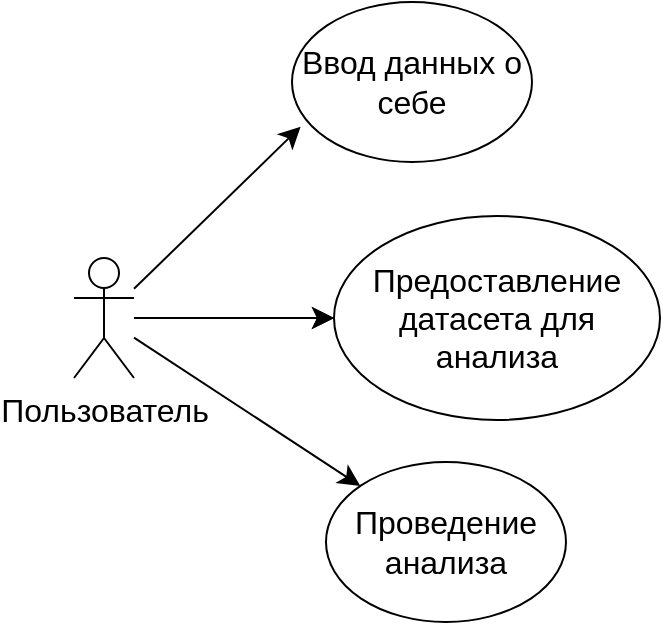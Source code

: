 <mxfile version="22.0.8" type="github">
  <diagram name="Страница — 1" id="O3C2eEDDr393xnjBei2A">
    <mxGraphModel dx="1233" dy="613" grid="0" gridSize="10" guides="1" tooltips="1" connect="1" arrows="1" fold="1" page="0" pageScale="1" pageWidth="827" pageHeight="1169" math="0" shadow="0">
      <root>
        <mxCell id="0" />
        <mxCell id="1" parent="0" />
        <mxCell id="O0mWV2WqzbjUr7fHWTJI-2" style="edgeStyle=none;curved=1;rounded=0;orthogonalLoop=1;jettySize=auto;html=1;fontSize=12;startSize=8;endSize=8;" edge="1" parent="1" source="O0mWV2WqzbjUr7fHWTJI-1">
          <mxGeometry relative="1" as="geometry">
            <mxPoint x="209.333" y="98.333" as="targetPoint" />
          </mxGeometry>
        </mxCell>
        <mxCell id="O0mWV2WqzbjUr7fHWTJI-4" style="edgeStyle=none;curved=1;rounded=0;orthogonalLoop=1;jettySize=auto;html=1;fontSize=12;startSize=8;endSize=8;entryX=0;entryY=0.5;entryDx=0;entryDy=0;" edge="1" parent="1" source="O0mWV2WqzbjUr7fHWTJI-1" target="O0mWV2WqzbjUr7fHWTJI-5">
          <mxGeometry relative="1" as="geometry">
            <mxPoint x="208.267" y="256.733" as="targetPoint" />
          </mxGeometry>
        </mxCell>
        <mxCell id="O0mWV2WqzbjUr7fHWTJI-13" value="" style="edgeStyle=none;curved=1;rounded=0;orthogonalLoop=1;jettySize=auto;html=1;fontSize=12;startSize=8;endSize=8;" edge="1" parent="1" source="O0mWV2WqzbjUr7fHWTJI-1" target="O0mWV2WqzbjUr7fHWTJI-5">
          <mxGeometry relative="1" as="geometry" />
        </mxCell>
        <mxCell id="O0mWV2WqzbjUr7fHWTJI-14" style="edgeStyle=none;curved=1;rounded=0;orthogonalLoop=1;jettySize=auto;html=1;fontSize=12;startSize=8;endSize=8;" edge="1" parent="1" source="O0mWV2WqzbjUr7fHWTJI-1" target="O0mWV2WqzbjUr7fHWTJI-15">
          <mxGeometry relative="1" as="geometry">
            <mxPoint x="229.667" y="273.667" as="targetPoint" />
          </mxGeometry>
        </mxCell>
        <mxCell id="O0mWV2WqzbjUr7fHWTJI-1" value="Пользователь" style="shape=umlActor;verticalLabelPosition=bottom;verticalAlign=top;html=1;outlineConnect=0;fontSize=16;" vertex="1" parent="1">
          <mxGeometry x="96" y="164" width="30" height="60" as="geometry" />
        </mxCell>
        <mxCell id="O0mWV2WqzbjUr7fHWTJI-3" value="Ввод данных о себе" style="ellipse;whiteSpace=wrap;html=1;fontSize=16;" vertex="1" parent="1">
          <mxGeometry x="205" y="36" width="120" height="80" as="geometry" />
        </mxCell>
        <mxCell id="O0mWV2WqzbjUr7fHWTJI-5" value="Предоставление датасета для анализа" style="ellipse;whiteSpace=wrap;html=1;fontSize=16;" vertex="1" parent="1">
          <mxGeometry x="226" y="143" width="163" height="102" as="geometry" />
        </mxCell>
        <mxCell id="O0mWV2WqzbjUr7fHWTJI-15" value="Проведение анализа" style="ellipse;whiteSpace=wrap;html=1;fontSize=16;" vertex="1" parent="1">
          <mxGeometry x="221.997" y="265.997" width="120" height="80" as="geometry" />
        </mxCell>
      </root>
    </mxGraphModel>
  </diagram>
</mxfile>
